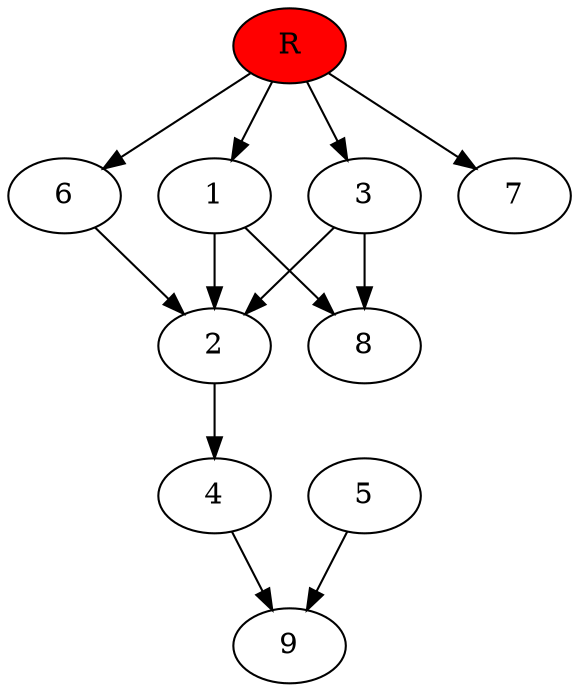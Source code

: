 digraph prb38756 {
	1
	2
	3
	4
	5
	6
	7
	8
	R [fillcolor="#ff0000" style=filled]
	1 -> 2
	1 -> 8
	2 -> 4
	3 -> 2
	3 -> 8
	4 -> 9
	5 -> 9
	6 -> 2
	R -> 1
	R -> 3
	R -> 6
	R -> 7
}
